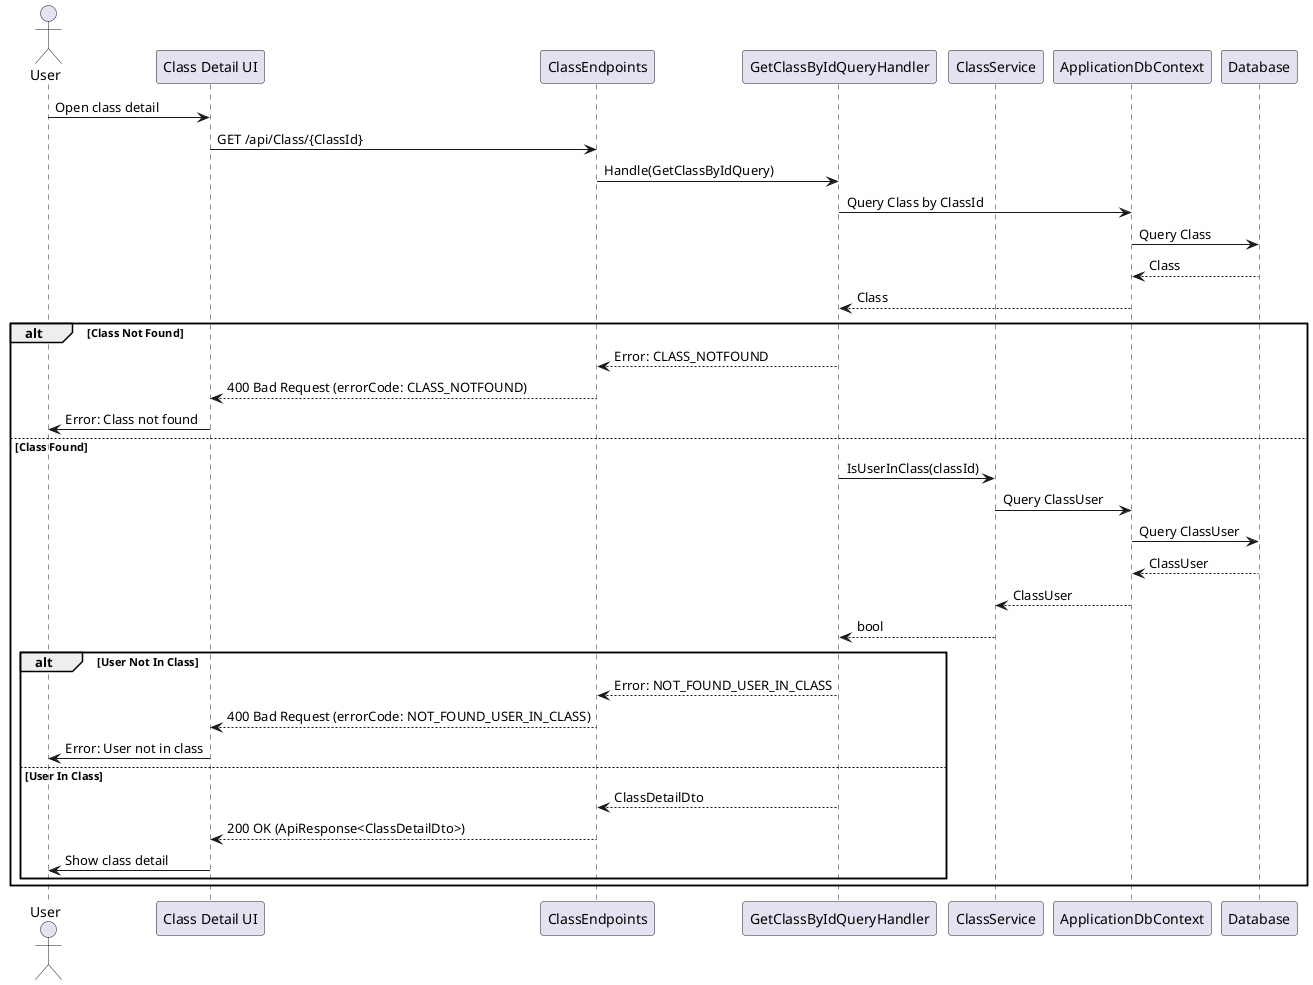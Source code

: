 @startuml
actor User
participant "Class Detail UI" as UI
participant ClassEndpoints
participant GetClassByIdQueryHandler as Handler
participant ClassService
participant ApplicationDbContext
participant Database

User -> UI : Open class detail
UI -> ClassEndpoints : GET /api/Class/{ClassId}
ClassEndpoints -> Handler : Handle(GetClassByIdQuery)
Handler -> ApplicationDbContext : Query Class by ClassId
ApplicationDbContext -> Database : Query Class
Database --> ApplicationDbContext : Class
ApplicationDbContext --> Handler : Class
alt Class Not Found
    Handler --> ClassEndpoints : Error: CLASS_NOTFOUND
    ClassEndpoints --> UI : 400 Bad Request (errorCode: CLASS_NOTFOUND)
    UI -> User : Error: Class not found
else Class Found
    Handler -> ClassService : IsUserInClass(classId)
    ClassService -> ApplicationDbContext : Query ClassUser
    ApplicationDbContext -> Database : Query ClassUser
    Database --> ApplicationDbContext : ClassUser
    ApplicationDbContext --> ClassService : ClassUser
    ClassService --> Handler : bool
    alt User Not In Class
        Handler --> ClassEndpoints : Error: NOT_FOUND_USER_IN_CLASS
        ClassEndpoints --> UI : 400 Bad Request (errorCode: NOT_FOUND_USER_IN_CLASS)
        UI -> User : Error: User not in class
    else User In Class
        Handler --> ClassEndpoints : ClassDetailDto
        ClassEndpoints --> UI : 200 OK (ApiResponse<ClassDetailDto>)
        UI -> User : Show class detail
    end
end
@enduml